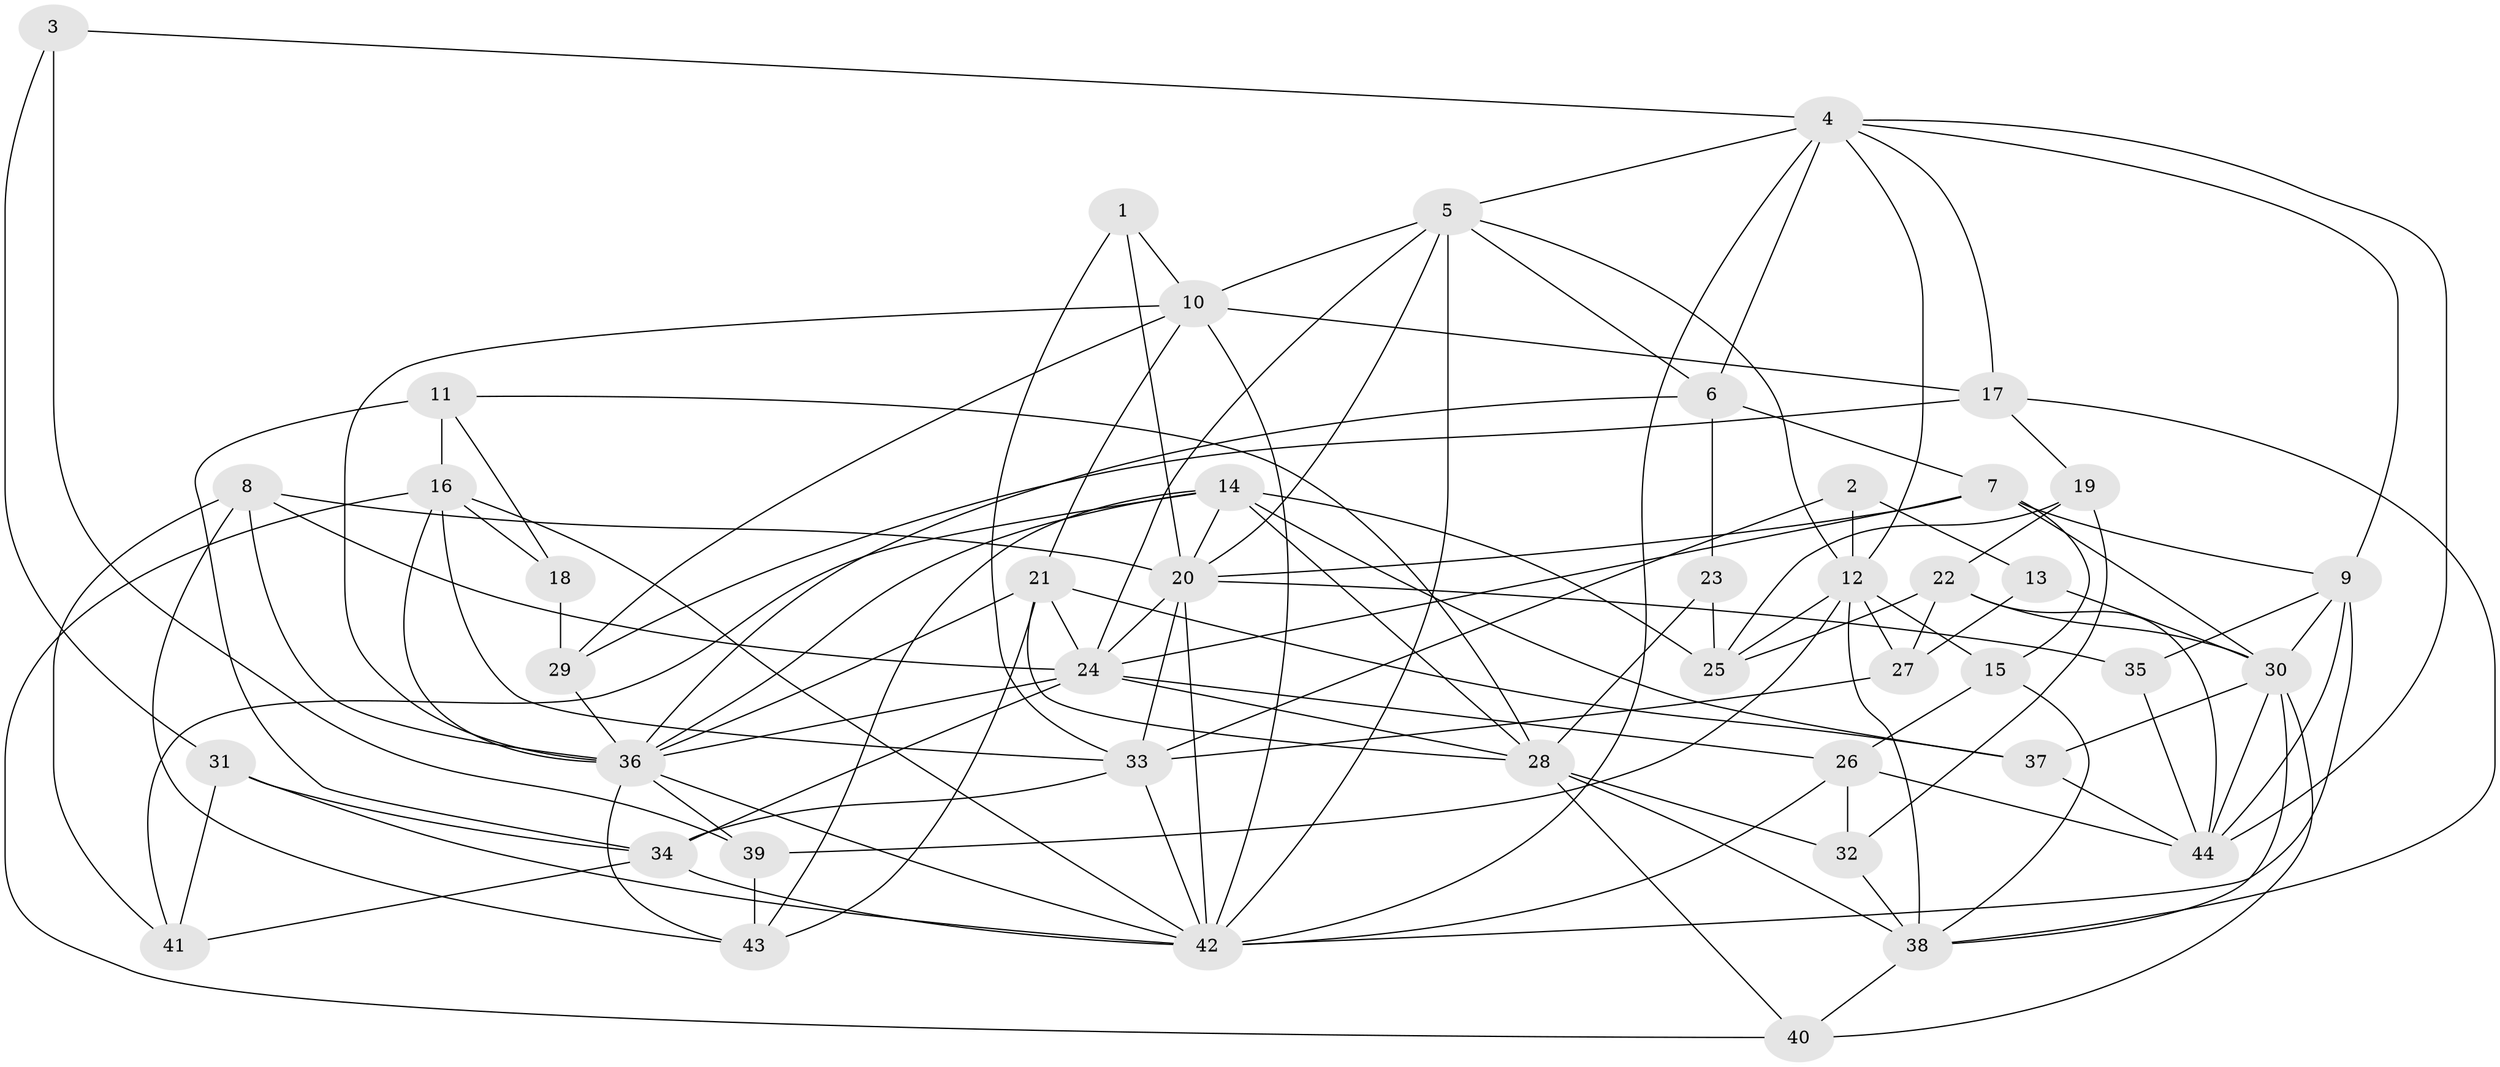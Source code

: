// original degree distribution, {3: 0.2988505747126437, 4: 0.3448275862068966, 6: 0.06896551724137931, 5: 0.14942528735632185, 7: 0.05747126436781609, 2: 0.08045977011494253}
// Generated by graph-tools (version 1.1) at 2025/02/03/09/25 03:02:13]
// undirected, 44 vertices, 122 edges
graph export_dot {
graph [start="1"]
  node [color=gray90,style=filled];
  1;
  2;
  3;
  4;
  5;
  6;
  7;
  8;
  9;
  10;
  11;
  12;
  13;
  14;
  15;
  16;
  17;
  18;
  19;
  20;
  21;
  22;
  23;
  24;
  25;
  26;
  27;
  28;
  29;
  30;
  31;
  32;
  33;
  34;
  35;
  36;
  37;
  38;
  39;
  40;
  41;
  42;
  43;
  44;
  1 -- 10 [weight=1.0];
  1 -- 20 [weight=1.0];
  1 -- 33 [weight=1.0];
  2 -- 12 [weight=1.0];
  2 -- 13 [weight=2.0];
  2 -- 33 [weight=1.0];
  3 -- 4 [weight=1.0];
  3 -- 31 [weight=1.0];
  3 -- 39 [weight=1.0];
  4 -- 5 [weight=1.0];
  4 -- 6 [weight=1.0];
  4 -- 9 [weight=1.0];
  4 -- 12 [weight=1.0];
  4 -- 17 [weight=1.0];
  4 -- 42 [weight=1.0];
  4 -- 44 [weight=1.0];
  5 -- 6 [weight=1.0];
  5 -- 10 [weight=1.0];
  5 -- 12 [weight=1.0];
  5 -- 20 [weight=1.0];
  5 -- 24 [weight=1.0];
  5 -- 42 [weight=1.0];
  6 -- 7 [weight=1.0];
  6 -- 23 [weight=1.0];
  6 -- 36 [weight=1.0];
  7 -- 9 [weight=1.0];
  7 -- 15 [weight=1.0];
  7 -- 20 [weight=1.0];
  7 -- 24 [weight=1.0];
  7 -- 30 [weight=1.0];
  8 -- 20 [weight=1.0];
  8 -- 24 [weight=1.0];
  8 -- 36 [weight=1.0];
  8 -- 41 [weight=1.0];
  8 -- 43 [weight=1.0];
  9 -- 30 [weight=1.0];
  9 -- 35 [weight=1.0];
  9 -- 42 [weight=2.0];
  9 -- 44 [weight=1.0];
  10 -- 17 [weight=1.0];
  10 -- 21 [weight=1.0];
  10 -- 29 [weight=1.0];
  10 -- 36 [weight=1.0];
  10 -- 42 [weight=1.0];
  11 -- 16 [weight=1.0];
  11 -- 18 [weight=1.0];
  11 -- 28 [weight=1.0];
  11 -- 34 [weight=2.0];
  12 -- 15 [weight=1.0];
  12 -- 25 [weight=1.0];
  12 -- 27 [weight=1.0];
  12 -- 38 [weight=1.0];
  12 -- 39 [weight=2.0];
  13 -- 27 [weight=1.0];
  13 -- 30 [weight=2.0];
  14 -- 20 [weight=1.0];
  14 -- 25 [weight=1.0];
  14 -- 28 [weight=1.0];
  14 -- 36 [weight=1.0];
  14 -- 37 [weight=1.0];
  14 -- 41 [weight=1.0];
  14 -- 43 [weight=1.0];
  15 -- 26 [weight=1.0];
  15 -- 38 [weight=1.0];
  16 -- 18 [weight=1.0];
  16 -- 33 [weight=1.0];
  16 -- 36 [weight=1.0];
  16 -- 40 [weight=1.0];
  16 -- 42 [weight=1.0];
  17 -- 19 [weight=1.0];
  17 -- 29 [weight=1.0];
  17 -- 38 [weight=1.0];
  18 -- 29 [weight=1.0];
  19 -- 22 [weight=1.0];
  19 -- 25 [weight=1.0];
  19 -- 32 [weight=1.0];
  20 -- 24 [weight=1.0];
  20 -- 33 [weight=1.0];
  20 -- 35 [weight=1.0];
  20 -- 42 [weight=1.0];
  21 -- 24 [weight=1.0];
  21 -- 28 [weight=1.0];
  21 -- 36 [weight=1.0];
  21 -- 37 [weight=1.0];
  21 -- 43 [weight=1.0];
  22 -- 25 [weight=1.0];
  22 -- 27 [weight=1.0];
  22 -- 30 [weight=1.0];
  22 -- 44 [weight=1.0];
  23 -- 25 [weight=1.0];
  23 -- 28 [weight=1.0];
  24 -- 26 [weight=1.0];
  24 -- 28 [weight=1.0];
  24 -- 34 [weight=1.0];
  24 -- 36 [weight=1.0];
  26 -- 32 [weight=1.0];
  26 -- 42 [weight=1.0];
  26 -- 44 [weight=1.0];
  27 -- 33 [weight=1.0];
  28 -- 32 [weight=1.0];
  28 -- 38 [weight=1.0];
  28 -- 40 [weight=1.0];
  29 -- 36 [weight=1.0];
  30 -- 37 [weight=1.0];
  30 -- 38 [weight=1.0];
  30 -- 40 [weight=1.0];
  30 -- 44 [weight=1.0];
  31 -- 34 [weight=1.0];
  31 -- 41 [weight=1.0];
  31 -- 42 [weight=1.0];
  32 -- 38 [weight=1.0];
  33 -- 34 [weight=1.0];
  33 -- 42 [weight=2.0];
  34 -- 41 [weight=1.0];
  34 -- 42 [weight=1.0];
  35 -- 44 [weight=1.0];
  36 -- 39 [weight=1.0];
  36 -- 42 [weight=1.0];
  36 -- 43 [weight=1.0];
  37 -- 44 [weight=1.0];
  38 -- 40 [weight=1.0];
  39 -- 43 [weight=2.0];
}
